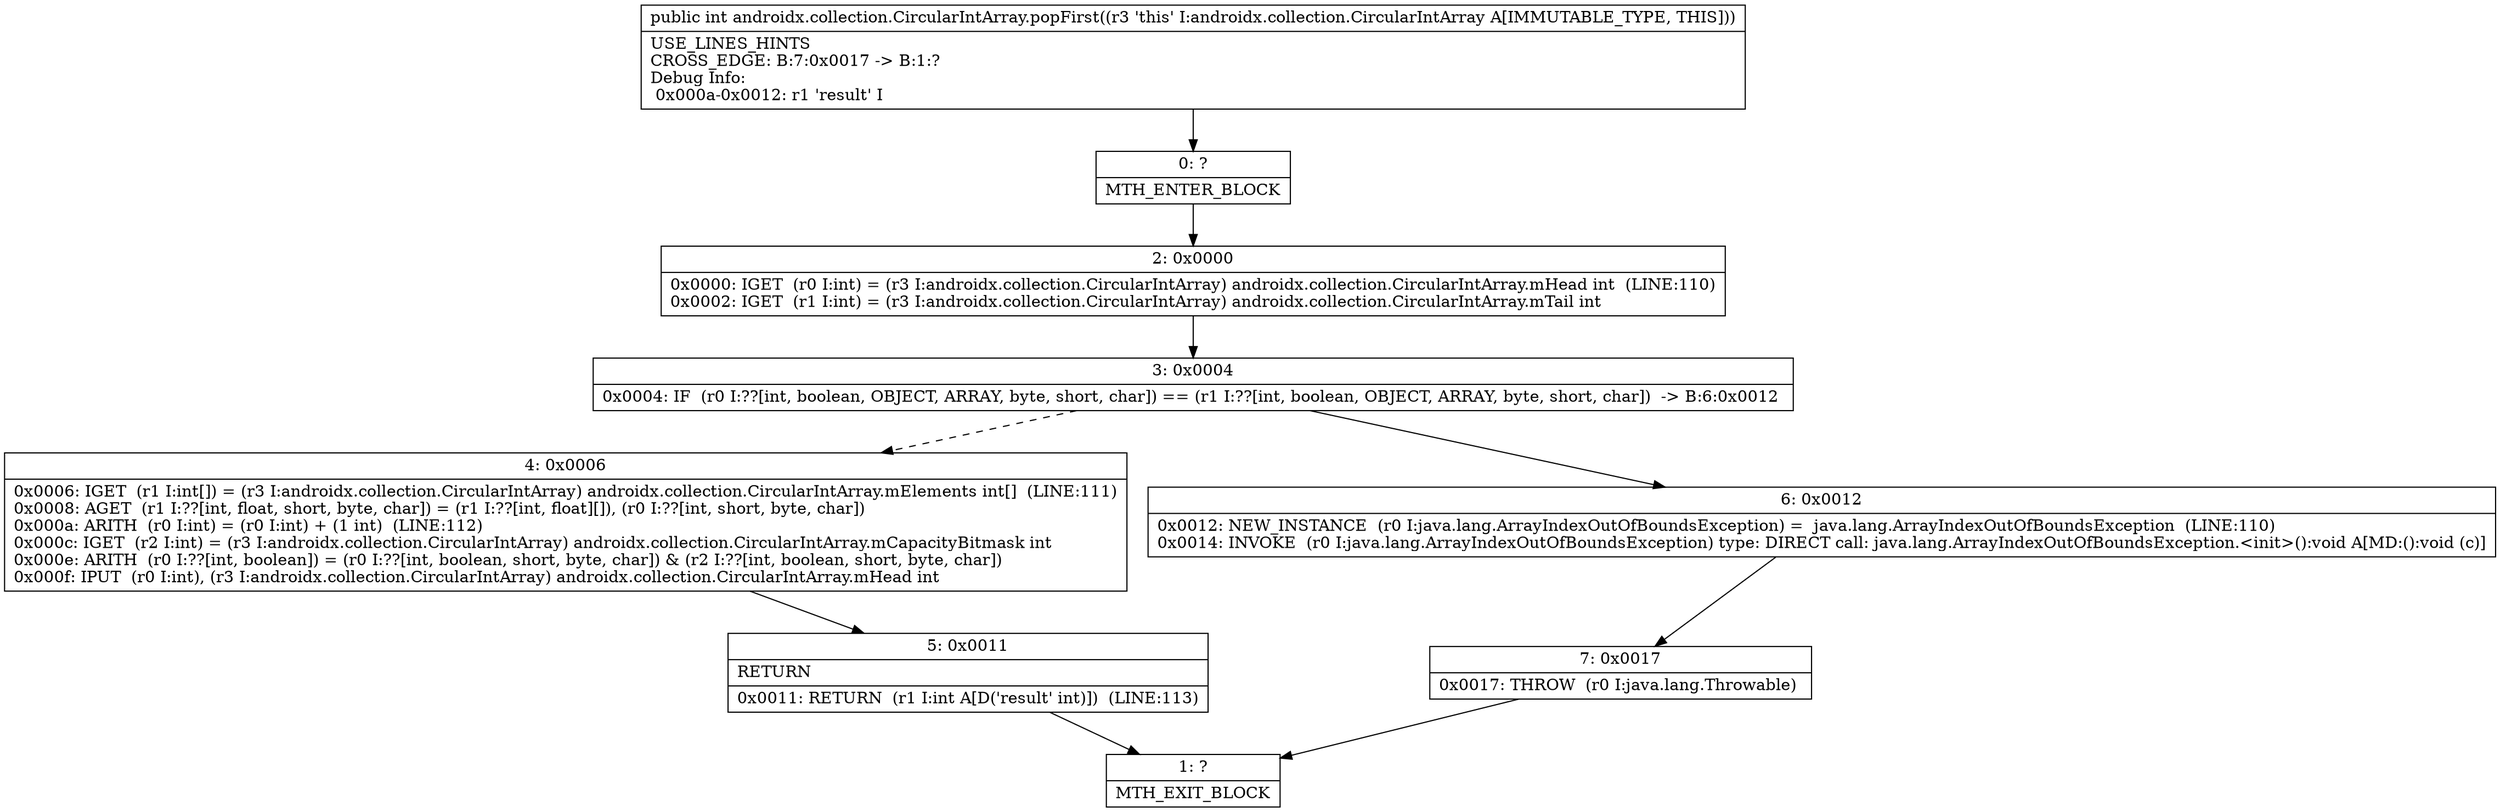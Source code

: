 digraph "CFG forandroidx.collection.CircularIntArray.popFirst()I" {
Node_0 [shape=record,label="{0\:\ ?|MTH_ENTER_BLOCK\l}"];
Node_2 [shape=record,label="{2\:\ 0x0000|0x0000: IGET  (r0 I:int) = (r3 I:androidx.collection.CircularIntArray) androidx.collection.CircularIntArray.mHead int  (LINE:110)\l0x0002: IGET  (r1 I:int) = (r3 I:androidx.collection.CircularIntArray) androidx.collection.CircularIntArray.mTail int \l}"];
Node_3 [shape=record,label="{3\:\ 0x0004|0x0004: IF  (r0 I:??[int, boolean, OBJECT, ARRAY, byte, short, char]) == (r1 I:??[int, boolean, OBJECT, ARRAY, byte, short, char])  \-\> B:6:0x0012 \l}"];
Node_4 [shape=record,label="{4\:\ 0x0006|0x0006: IGET  (r1 I:int[]) = (r3 I:androidx.collection.CircularIntArray) androidx.collection.CircularIntArray.mElements int[]  (LINE:111)\l0x0008: AGET  (r1 I:??[int, float, short, byte, char]) = (r1 I:??[int, float][]), (r0 I:??[int, short, byte, char]) \l0x000a: ARITH  (r0 I:int) = (r0 I:int) + (1 int)  (LINE:112)\l0x000c: IGET  (r2 I:int) = (r3 I:androidx.collection.CircularIntArray) androidx.collection.CircularIntArray.mCapacityBitmask int \l0x000e: ARITH  (r0 I:??[int, boolean]) = (r0 I:??[int, boolean, short, byte, char]) & (r2 I:??[int, boolean, short, byte, char]) \l0x000f: IPUT  (r0 I:int), (r3 I:androidx.collection.CircularIntArray) androidx.collection.CircularIntArray.mHead int \l}"];
Node_5 [shape=record,label="{5\:\ 0x0011|RETURN\l|0x0011: RETURN  (r1 I:int A[D('result' int)])  (LINE:113)\l}"];
Node_1 [shape=record,label="{1\:\ ?|MTH_EXIT_BLOCK\l}"];
Node_6 [shape=record,label="{6\:\ 0x0012|0x0012: NEW_INSTANCE  (r0 I:java.lang.ArrayIndexOutOfBoundsException) =  java.lang.ArrayIndexOutOfBoundsException  (LINE:110)\l0x0014: INVOKE  (r0 I:java.lang.ArrayIndexOutOfBoundsException) type: DIRECT call: java.lang.ArrayIndexOutOfBoundsException.\<init\>():void A[MD:():void (c)]\l}"];
Node_7 [shape=record,label="{7\:\ 0x0017|0x0017: THROW  (r0 I:java.lang.Throwable) \l}"];
MethodNode[shape=record,label="{public int androidx.collection.CircularIntArray.popFirst((r3 'this' I:androidx.collection.CircularIntArray A[IMMUTABLE_TYPE, THIS]))  | USE_LINES_HINTS\lCROSS_EDGE: B:7:0x0017 \-\> B:1:?\lDebug Info:\l  0x000a\-0x0012: r1 'result' I\l}"];
MethodNode -> Node_0;Node_0 -> Node_2;
Node_2 -> Node_3;
Node_3 -> Node_4[style=dashed];
Node_3 -> Node_6;
Node_4 -> Node_5;
Node_5 -> Node_1;
Node_6 -> Node_7;
Node_7 -> Node_1;
}

